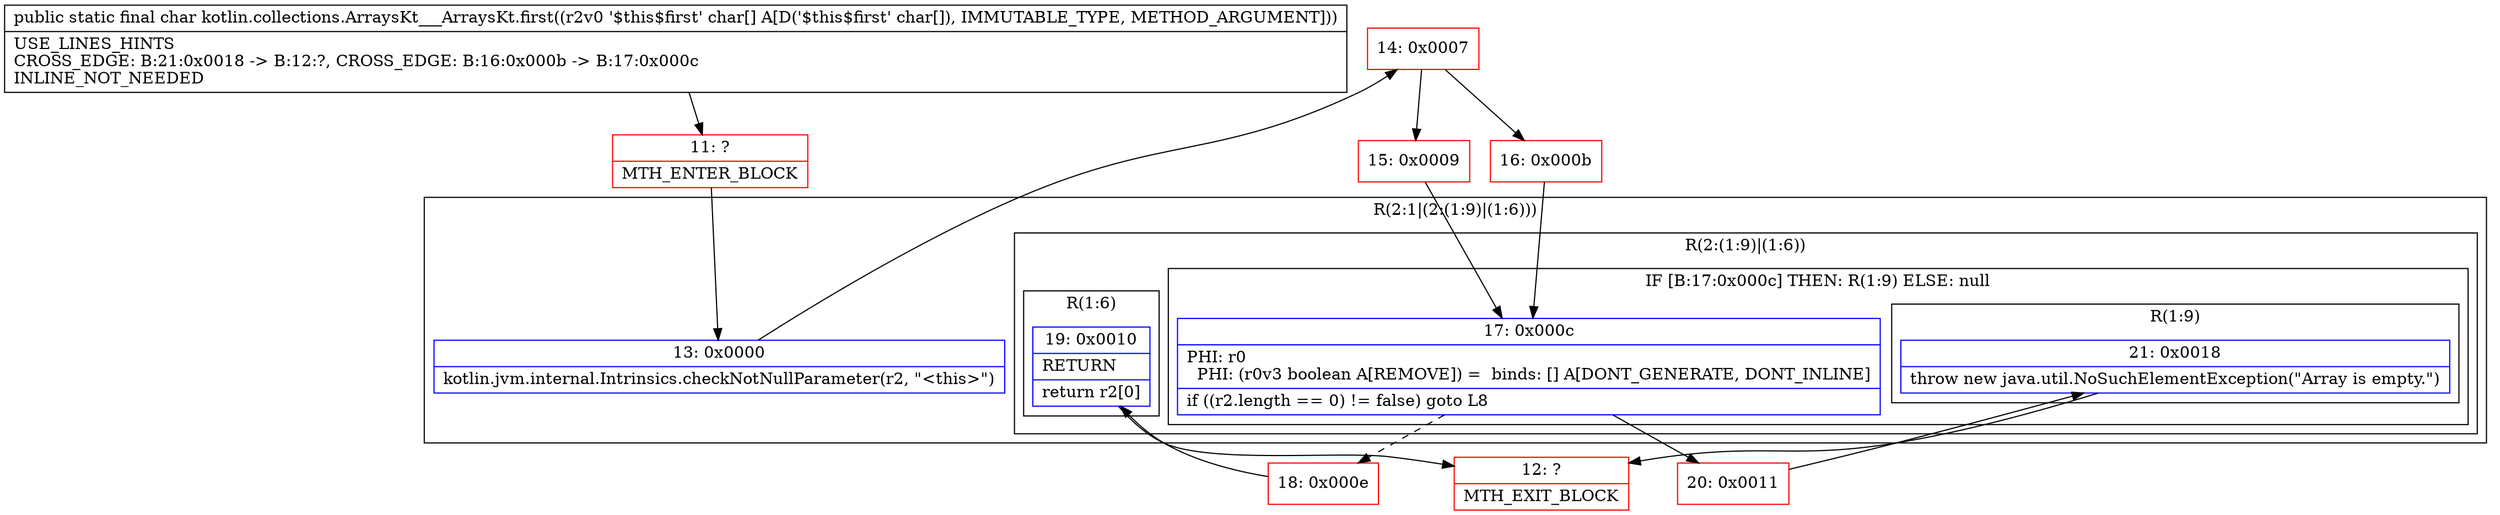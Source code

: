 digraph "CFG forkotlin.collections.ArraysKt___ArraysKt.first([C)C" {
subgraph cluster_Region_2145590651 {
label = "R(2:1|(2:(1:9)|(1:6)))";
node [shape=record,color=blue];
Node_13 [shape=record,label="{13\:\ 0x0000|kotlin.jvm.internal.Intrinsics.checkNotNullParameter(r2, \"\<this\>\")\l}"];
subgraph cluster_Region_1888261978 {
label = "R(2:(1:9)|(1:6))";
node [shape=record,color=blue];
subgraph cluster_IfRegion_596357719 {
label = "IF [B:17:0x000c] THEN: R(1:9) ELSE: null";
node [shape=record,color=blue];
Node_17 [shape=record,label="{17\:\ 0x000c|PHI: r0 \l  PHI: (r0v3 boolean A[REMOVE]) =  binds: [] A[DONT_GENERATE, DONT_INLINE]\l|if ((r2.length == 0) != false) goto L8\l}"];
subgraph cluster_Region_1916179847 {
label = "R(1:9)";
node [shape=record,color=blue];
Node_21 [shape=record,label="{21\:\ 0x0018|throw new java.util.NoSuchElementException(\"Array is empty.\")\l}"];
}
}
subgraph cluster_Region_358172287 {
label = "R(1:6)";
node [shape=record,color=blue];
Node_19 [shape=record,label="{19\:\ 0x0010|RETURN\l|return r2[0]\l}"];
}
}
}
Node_11 [shape=record,color=red,label="{11\:\ ?|MTH_ENTER_BLOCK\l}"];
Node_14 [shape=record,color=red,label="{14\:\ 0x0007}"];
Node_15 [shape=record,color=red,label="{15\:\ 0x0009}"];
Node_18 [shape=record,color=red,label="{18\:\ 0x000e}"];
Node_12 [shape=record,color=red,label="{12\:\ ?|MTH_EXIT_BLOCK\l}"];
Node_20 [shape=record,color=red,label="{20\:\ 0x0011}"];
Node_16 [shape=record,color=red,label="{16\:\ 0x000b}"];
MethodNode[shape=record,label="{public static final char kotlin.collections.ArraysKt___ArraysKt.first((r2v0 '$this$first' char[] A[D('$this$first' char[]), IMMUTABLE_TYPE, METHOD_ARGUMENT]))  | USE_LINES_HINTS\lCROSS_EDGE: B:21:0x0018 \-\> B:12:?, CROSS_EDGE: B:16:0x000b \-\> B:17:0x000c\lINLINE_NOT_NEEDED\l}"];
MethodNode -> Node_11;Node_13 -> Node_14;
Node_17 -> Node_18[style=dashed];
Node_17 -> Node_20;
Node_21 -> Node_12;
Node_19 -> Node_12;
Node_11 -> Node_13;
Node_14 -> Node_15;
Node_14 -> Node_16;
Node_15 -> Node_17;
Node_18 -> Node_19;
Node_20 -> Node_21;
Node_16 -> Node_17;
}

